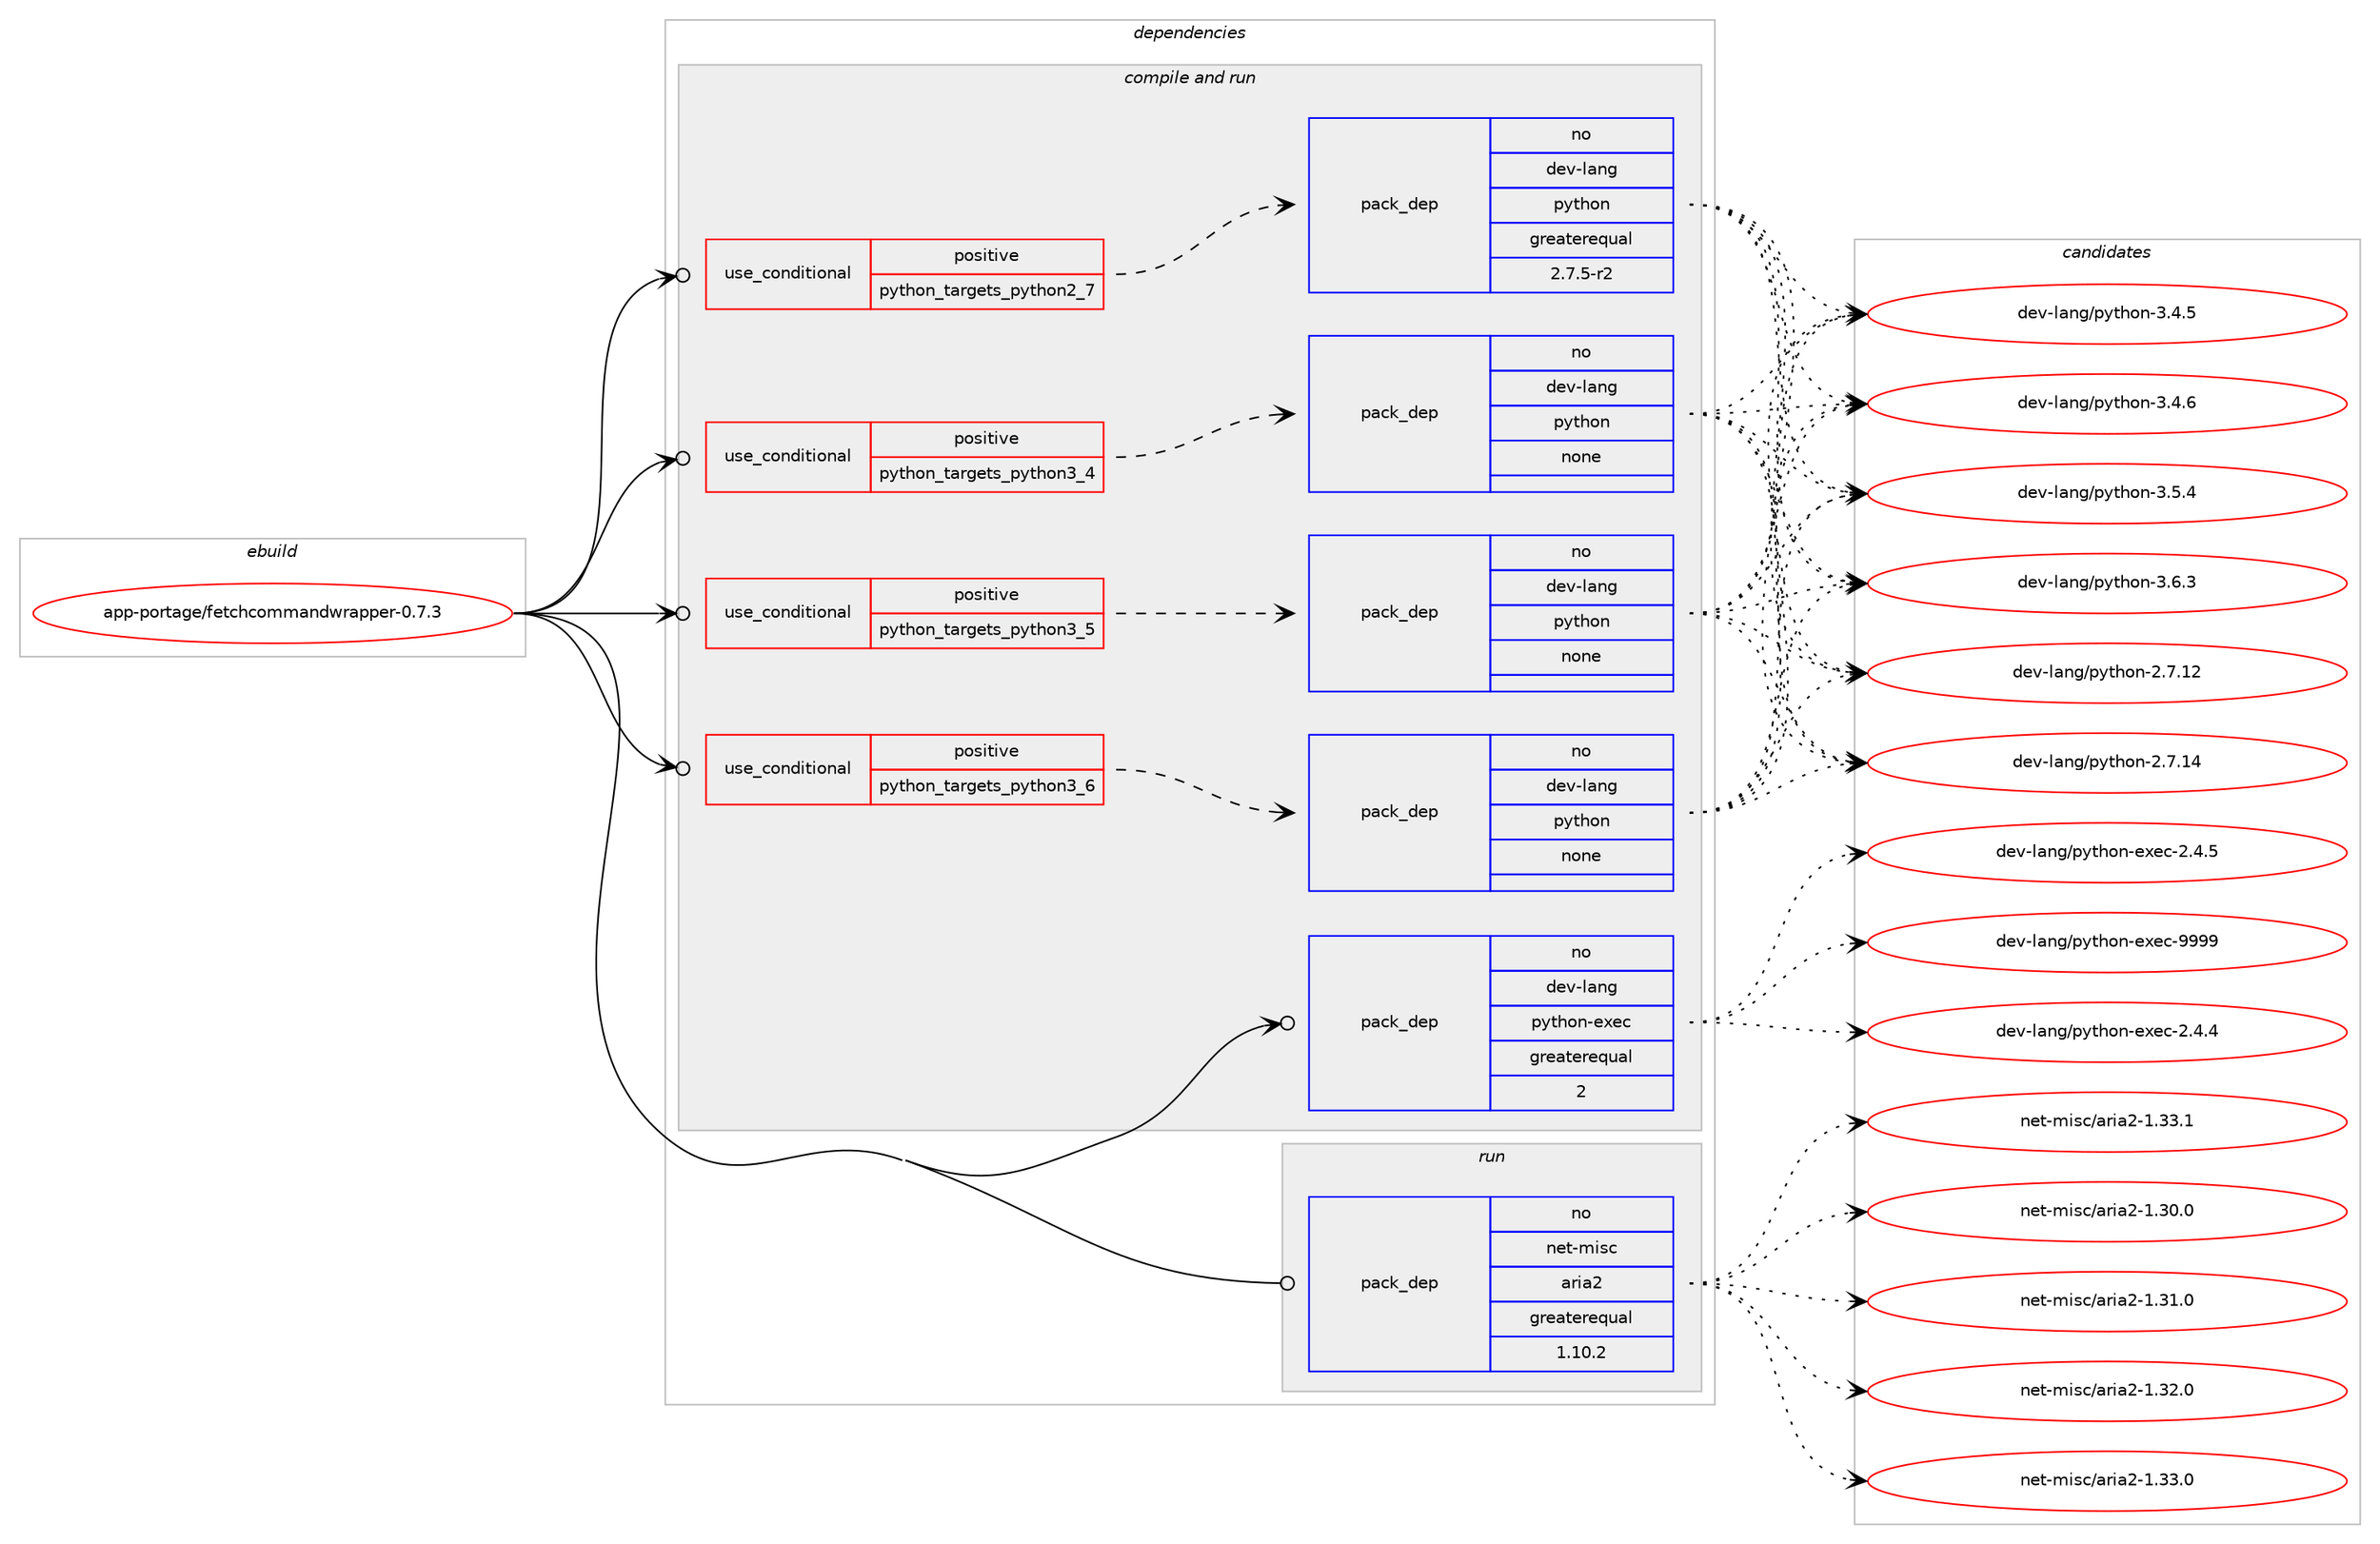 digraph prolog {

# *************
# Graph options
# *************

newrank=true;
concentrate=true;
compound=true;
graph [rankdir=LR,fontname=Helvetica,fontsize=10,ranksep=1.5];#, ranksep=2.5, nodesep=0.2];
edge  [arrowhead=vee];
node  [fontname=Helvetica,fontsize=10];

# **********
# The ebuild
# **********

subgraph cluster_leftcol {
color=gray;
rank=same;
label=<<i>ebuild</i>>;
id [label="app-portage/fetchcommandwrapper-0.7.3", color=red, width=4, href="../app-portage/fetchcommandwrapper-0.7.3.svg"];
}

# ****************
# The dependencies
# ****************

subgraph cluster_midcol {
color=gray;
label=<<i>dependencies</i>>;
subgraph cluster_compile {
fillcolor="#eeeeee";
style=filled;
label=<<i>compile</i>>;
}
subgraph cluster_compileandrun {
fillcolor="#eeeeee";
style=filled;
label=<<i>compile and run</i>>;
subgraph cond13876 {
dependency53614 [label=<<TABLE BORDER="0" CELLBORDER="1" CELLSPACING="0" CELLPADDING="4"><TR><TD ROWSPAN="3" CELLPADDING="10">use_conditional</TD></TR><TR><TD>positive</TD></TR><TR><TD>python_targets_python2_7</TD></TR></TABLE>>, shape=none, color=red];
subgraph pack38772 {
dependency53615 [label=<<TABLE BORDER="0" CELLBORDER="1" CELLSPACING="0" CELLPADDING="4" WIDTH="220"><TR><TD ROWSPAN="6" CELLPADDING="30">pack_dep</TD></TR><TR><TD WIDTH="110">no</TD></TR><TR><TD>dev-lang</TD></TR><TR><TD>python</TD></TR><TR><TD>greaterequal</TD></TR><TR><TD>2.7.5-r2</TD></TR></TABLE>>, shape=none, color=blue];
}
dependency53614:e -> dependency53615:w [weight=20,style="dashed",arrowhead="vee"];
}
id:e -> dependency53614:w [weight=20,style="solid",arrowhead="odotvee"];
subgraph cond13877 {
dependency53616 [label=<<TABLE BORDER="0" CELLBORDER="1" CELLSPACING="0" CELLPADDING="4"><TR><TD ROWSPAN="3" CELLPADDING="10">use_conditional</TD></TR><TR><TD>positive</TD></TR><TR><TD>python_targets_python3_4</TD></TR></TABLE>>, shape=none, color=red];
subgraph pack38773 {
dependency53617 [label=<<TABLE BORDER="0" CELLBORDER="1" CELLSPACING="0" CELLPADDING="4" WIDTH="220"><TR><TD ROWSPAN="6" CELLPADDING="30">pack_dep</TD></TR><TR><TD WIDTH="110">no</TD></TR><TR><TD>dev-lang</TD></TR><TR><TD>python</TD></TR><TR><TD>none</TD></TR><TR><TD></TD></TR></TABLE>>, shape=none, color=blue];
}
dependency53616:e -> dependency53617:w [weight=20,style="dashed",arrowhead="vee"];
}
id:e -> dependency53616:w [weight=20,style="solid",arrowhead="odotvee"];
subgraph cond13878 {
dependency53618 [label=<<TABLE BORDER="0" CELLBORDER="1" CELLSPACING="0" CELLPADDING="4"><TR><TD ROWSPAN="3" CELLPADDING="10">use_conditional</TD></TR><TR><TD>positive</TD></TR><TR><TD>python_targets_python3_5</TD></TR></TABLE>>, shape=none, color=red];
subgraph pack38774 {
dependency53619 [label=<<TABLE BORDER="0" CELLBORDER="1" CELLSPACING="0" CELLPADDING="4" WIDTH="220"><TR><TD ROWSPAN="6" CELLPADDING="30">pack_dep</TD></TR><TR><TD WIDTH="110">no</TD></TR><TR><TD>dev-lang</TD></TR><TR><TD>python</TD></TR><TR><TD>none</TD></TR><TR><TD></TD></TR></TABLE>>, shape=none, color=blue];
}
dependency53618:e -> dependency53619:w [weight=20,style="dashed",arrowhead="vee"];
}
id:e -> dependency53618:w [weight=20,style="solid",arrowhead="odotvee"];
subgraph cond13879 {
dependency53620 [label=<<TABLE BORDER="0" CELLBORDER="1" CELLSPACING="0" CELLPADDING="4"><TR><TD ROWSPAN="3" CELLPADDING="10">use_conditional</TD></TR><TR><TD>positive</TD></TR><TR><TD>python_targets_python3_6</TD></TR></TABLE>>, shape=none, color=red];
subgraph pack38775 {
dependency53621 [label=<<TABLE BORDER="0" CELLBORDER="1" CELLSPACING="0" CELLPADDING="4" WIDTH="220"><TR><TD ROWSPAN="6" CELLPADDING="30">pack_dep</TD></TR><TR><TD WIDTH="110">no</TD></TR><TR><TD>dev-lang</TD></TR><TR><TD>python</TD></TR><TR><TD>none</TD></TR><TR><TD></TD></TR></TABLE>>, shape=none, color=blue];
}
dependency53620:e -> dependency53621:w [weight=20,style="dashed",arrowhead="vee"];
}
id:e -> dependency53620:w [weight=20,style="solid",arrowhead="odotvee"];
subgraph pack38776 {
dependency53622 [label=<<TABLE BORDER="0" CELLBORDER="1" CELLSPACING="0" CELLPADDING="4" WIDTH="220"><TR><TD ROWSPAN="6" CELLPADDING="30">pack_dep</TD></TR><TR><TD WIDTH="110">no</TD></TR><TR><TD>dev-lang</TD></TR><TR><TD>python-exec</TD></TR><TR><TD>greaterequal</TD></TR><TR><TD>2</TD></TR></TABLE>>, shape=none, color=blue];
}
id:e -> dependency53622:w [weight=20,style="solid",arrowhead="odotvee"];
}
subgraph cluster_run {
fillcolor="#eeeeee";
style=filled;
label=<<i>run</i>>;
subgraph pack38777 {
dependency53623 [label=<<TABLE BORDER="0" CELLBORDER="1" CELLSPACING="0" CELLPADDING="4" WIDTH="220"><TR><TD ROWSPAN="6" CELLPADDING="30">pack_dep</TD></TR><TR><TD WIDTH="110">no</TD></TR><TR><TD>net-misc</TD></TR><TR><TD>aria2</TD></TR><TR><TD>greaterequal</TD></TR><TR><TD>1.10.2</TD></TR></TABLE>>, shape=none, color=blue];
}
id:e -> dependency53623:w [weight=20,style="solid",arrowhead="odot"];
}
}

# **************
# The candidates
# **************

subgraph cluster_choices {
rank=same;
color=gray;
label=<<i>candidates</i>>;

subgraph choice38772 {
color=black;
nodesep=1;
choice10010111845108971101034711212111610411111045504655464950 [label="dev-lang/python-2.7.12", color=red, width=4,href="../dev-lang/python-2.7.12.svg"];
choice10010111845108971101034711212111610411111045504655464952 [label="dev-lang/python-2.7.14", color=red, width=4,href="../dev-lang/python-2.7.14.svg"];
choice100101118451089711010347112121116104111110455146524653 [label="dev-lang/python-3.4.5", color=red, width=4,href="../dev-lang/python-3.4.5.svg"];
choice100101118451089711010347112121116104111110455146524654 [label="dev-lang/python-3.4.6", color=red, width=4,href="../dev-lang/python-3.4.6.svg"];
choice100101118451089711010347112121116104111110455146534652 [label="dev-lang/python-3.5.4", color=red, width=4,href="../dev-lang/python-3.5.4.svg"];
choice100101118451089711010347112121116104111110455146544651 [label="dev-lang/python-3.6.3", color=red, width=4,href="../dev-lang/python-3.6.3.svg"];
dependency53615:e -> choice10010111845108971101034711212111610411111045504655464950:w [style=dotted,weight="100"];
dependency53615:e -> choice10010111845108971101034711212111610411111045504655464952:w [style=dotted,weight="100"];
dependency53615:e -> choice100101118451089711010347112121116104111110455146524653:w [style=dotted,weight="100"];
dependency53615:e -> choice100101118451089711010347112121116104111110455146524654:w [style=dotted,weight="100"];
dependency53615:e -> choice100101118451089711010347112121116104111110455146534652:w [style=dotted,weight="100"];
dependency53615:e -> choice100101118451089711010347112121116104111110455146544651:w [style=dotted,weight="100"];
}
subgraph choice38773 {
color=black;
nodesep=1;
choice10010111845108971101034711212111610411111045504655464950 [label="dev-lang/python-2.7.12", color=red, width=4,href="../dev-lang/python-2.7.12.svg"];
choice10010111845108971101034711212111610411111045504655464952 [label="dev-lang/python-2.7.14", color=red, width=4,href="../dev-lang/python-2.7.14.svg"];
choice100101118451089711010347112121116104111110455146524653 [label="dev-lang/python-3.4.5", color=red, width=4,href="../dev-lang/python-3.4.5.svg"];
choice100101118451089711010347112121116104111110455146524654 [label="dev-lang/python-3.4.6", color=red, width=4,href="../dev-lang/python-3.4.6.svg"];
choice100101118451089711010347112121116104111110455146534652 [label="dev-lang/python-3.5.4", color=red, width=4,href="../dev-lang/python-3.5.4.svg"];
choice100101118451089711010347112121116104111110455146544651 [label="dev-lang/python-3.6.3", color=red, width=4,href="../dev-lang/python-3.6.3.svg"];
dependency53617:e -> choice10010111845108971101034711212111610411111045504655464950:w [style=dotted,weight="100"];
dependency53617:e -> choice10010111845108971101034711212111610411111045504655464952:w [style=dotted,weight="100"];
dependency53617:e -> choice100101118451089711010347112121116104111110455146524653:w [style=dotted,weight="100"];
dependency53617:e -> choice100101118451089711010347112121116104111110455146524654:w [style=dotted,weight="100"];
dependency53617:e -> choice100101118451089711010347112121116104111110455146534652:w [style=dotted,weight="100"];
dependency53617:e -> choice100101118451089711010347112121116104111110455146544651:w [style=dotted,weight="100"];
}
subgraph choice38774 {
color=black;
nodesep=1;
choice10010111845108971101034711212111610411111045504655464950 [label="dev-lang/python-2.7.12", color=red, width=4,href="../dev-lang/python-2.7.12.svg"];
choice10010111845108971101034711212111610411111045504655464952 [label="dev-lang/python-2.7.14", color=red, width=4,href="../dev-lang/python-2.7.14.svg"];
choice100101118451089711010347112121116104111110455146524653 [label="dev-lang/python-3.4.5", color=red, width=4,href="../dev-lang/python-3.4.5.svg"];
choice100101118451089711010347112121116104111110455146524654 [label="dev-lang/python-3.4.6", color=red, width=4,href="../dev-lang/python-3.4.6.svg"];
choice100101118451089711010347112121116104111110455146534652 [label="dev-lang/python-3.5.4", color=red, width=4,href="../dev-lang/python-3.5.4.svg"];
choice100101118451089711010347112121116104111110455146544651 [label="dev-lang/python-3.6.3", color=red, width=4,href="../dev-lang/python-3.6.3.svg"];
dependency53619:e -> choice10010111845108971101034711212111610411111045504655464950:w [style=dotted,weight="100"];
dependency53619:e -> choice10010111845108971101034711212111610411111045504655464952:w [style=dotted,weight="100"];
dependency53619:e -> choice100101118451089711010347112121116104111110455146524653:w [style=dotted,weight="100"];
dependency53619:e -> choice100101118451089711010347112121116104111110455146524654:w [style=dotted,weight="100"];
dependency53619:e -> choice100101118451089711010347112121116104111110455146534652:w [style=dotted,weight="100"];
dependency53619:e -> choice100101118451089711010347112121116104111110455146544651:w [style=dotted,weight="100"];
}
subgraph choice38775 {
color=black;
nodesep=1;
choice10010111845108971101034711212111610411111045504655464950 [label="dev-lang/python-2.7.12", color=red, width=4,href="../dev-lang/python-2.7.12.svg"];
choice10010111845108971101034711212111610411111045504655464952 [label="dev-lang/python-2.7.14", color=red, width=4,href="../dev-lang/python-2.7.14.svg"];
choice100101118451089711010347112121116104111110455146524653 [label="dev-lang/python-3.4.5", color=red, width=4,href="../dev-lang/python-3.4.5.svg"];
choice100101118451089711010347112121116104111110455146524654 [label="dev-lang/python-3.4.6", color=red, width=4,href="../dev-lang/python-3.4.6.svg"];
choice100101118451089711010347112121116104111110455146534652 [label="dev-lang/python-3.5.4", color=red, width=4,href="../dev-lang/python-3.5.4.svg"];
choice100101118451089711010347112121116104111110455146544651 [label="dev-lang/python-3.6.3", color=red, width=4,href="../dev-lang/python-3.6.3.svg"];
dependency53621:e -> choice10010111845108971101034711212111610411111045504655464950:w [style=dotted,weight="100"];
dependency53621:e -> choice10010111845108971101034711212111610411111045504655464952:w [style=dotted,weight="100"];
dependency53621:e -> choice100101118451089711010347112121116104111110455146524653:w [style=dotted,weight="100"];
dependency53621:e -> choice100101118451089711010347112121116104111110455146524654:w [style=dotted,weight="100"];
dependency53621:e -> choice100101118451089711010347112121116104111110455146534652:w [style=dotted,weight="100"];
dependency53621:e -> choice100101118451089711010347112121116104111110455146544651:w [style=dotted,weight="100"];
}
subgraph choice38776 {
color=black;
nodesep=1;
choice1001011184510897110103471121211161041111104510112010199455046524652 [label="dev-lang/python-exec-2.4.4", color=red, width=4,href="../dev-lang/python-exec-2.4.4.svg"];
choice1001011184510897110103471121211161041111104510112010199455046524653 [label="dev-lang/python-exec-2.4.5", color=red, width=4,href="../dev-lang/python-exec-2.4.5.svg"];
choice10010111845108971101034711212111610411111045101120101994557575757 [label="dev-lang/python-exec-9999", color=red, width=4,href="../dev-lang/python-exec-9999.svg"];
dependency53622:e -> choice1001011184510897110103471121211161041111104510112010199455046524652:w [style=dotted,weight="100"];
dependency53622:e -> choice1001011184510897110103471121211161041111104510112010199455046524653:w [style=dotted,weight="100"];
dependency53622:e -> choice10010111845108971101034711212111610411111045101120101994557575757:w [style=dotted,weight="100"];
}
subgraph choice38777 {
color=black;
nodesep=1;
choice11010111645109105115994797114105975045494651484648 [label="net-misc/aria2-1.30.0", color=red, width=4,href="../net-misc/aria2-1.30.0.svg"];
choice11010111645109105115994797114105975045494651494648 [label="net-misc/aria2-1.31.0", color=red, width=4,href="../net-misc/aria2-1.31.0.svg"];
choice11010111645109105115994797114105975045494651504648 [label="net-misc/aria2-1.32.0", color=red, width=4,href="../net-misc/aria2-1.32.0.svg"];
choice11010111645109105115994797114105975045494651514648 [label="net-misc/aria2-1.33.0", color=red, width=4,href="../net-misc/aria2-1.33.0.svg"];
choice11010111645109105115994797114105975045494651514649 [label="net-misc/aria2-1.33.1", color=red, width=4,href="../net-misc/aria2-1.33.1.svg"];
dependency53623:e -> choice11010111645109105115994797114105975045494651484648:w [style=dotted,weight="100"];
dependency53623:e -> choice11010111645109105115994797114105975045494651494648:w [style=dotted,weight="100"];
dependency53623:e -> choice11010111645109105115994797114105975045494651504648:w [style=dotted,weight="100"];
dependency53623:e -> choice11010111645109105115994797114105975045494651514648:w [style=dotted,weight="100"];
dependency53623:e -> choice11010111645109105115994797114105975045494651514649:w [style=dotted,weight="100"];
}
}

}
